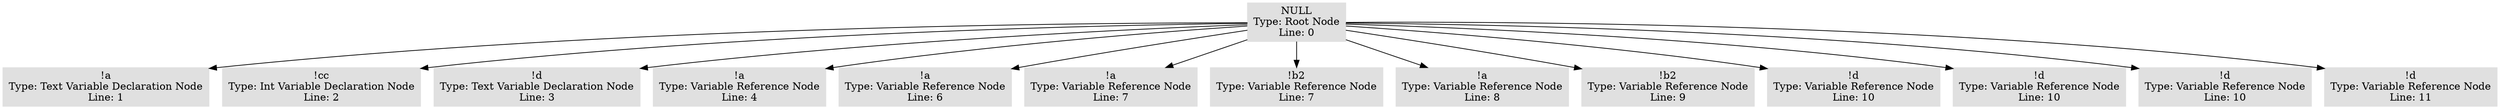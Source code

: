 digraph AST {
  node [shape=box, style=filled, color="#E0E0E0"];
  "0x555555563608" [label="NULL\nType: Root Node\nLine: 0"];
  "0x555555563608" -> "0x5555555646b8";
  "0x5555555646b8" [label="!a\nType: Text Variable Declaration Node\nLine: 1"];
  "0x555555563608" -> "0x555555564758";
  "0x555555564758" [label="!cc\nType: Int Variable Declaration Node\nLine: 2"];
  "0x555555563608" -> "0x5555555647c8";
  "0x5555555647c8" [label="!d\nType: Text Variable Declaration Node\nLine: 3"];
  "0x555555563608" -> "0x555555564868";
  "0x555555564868" [label="!a\nType: Variable Reference Node\nLine: 4"];
  "0x555555563608" -> "0x5555555648a8";
  "0x5555555648a8" [label="!a\nType: Variable Reference Node\nLine: 6"];
  "0x555555563608" -> "0x555555564928";
  "0x555555564928" [label="!a\nType: Variable Reference Node\nLine: 7"];
  "0x555555563608" -> "0x555555564968";
  "0x555555564968" [label="!b2\nType: Variable Reference Node\nLine: 7"];
  "0x555555563608" -> "0x5555555648e8";
  "0x5555555648e8" [label="!a\nType: Variable Reference Node\nLine: 8"];
  "0x555555563608" -> "0x5555555649f8";
  "0x5555555649f8" [label="!b2\nType: Variable Reference Node\nLine: 9"];
  "0x555555563608" -> "0x555555564a98";
  "0x555555564a98" [label="!d\nType: Variable Reference Node\nLine: 10"];
  "0x555555563608" -> "0x555555565738";
  "0x555555565738" [label="!d\nType: Variable Reference Node\nLine: 10"];
  "0x555555563608" -> "0x5555555657e8";
  "0x5555555657e8" [label="!d\nType: Variable Reference Node\nLine: 10"];
  "0x555555563608" -> "0x555555565828";
  "0x555555565828" [label="!d\nType: Variable Reference Node\nLine: 11"];
}
